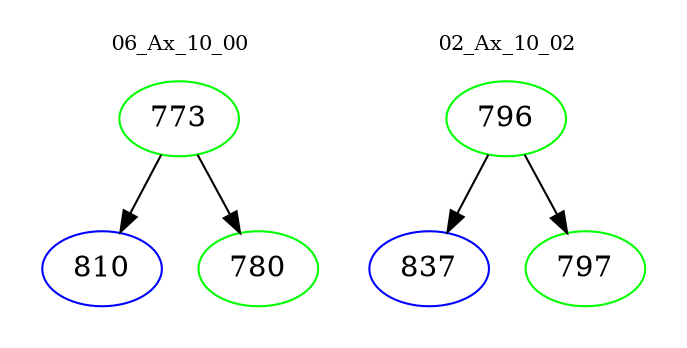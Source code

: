digraph{
subgraph cluster_0 {
color = white
label = "06_Ax_10_00";
fontsize=10;
T0_773 [label="773", color="green"]
T0_773 -> T0_810 [color="black"]
T0_810 [label="810", color="blue"]
T0_773 -> T0_780 [color="black"]
T0_780 [label="780", color="green"]
}
subgraph cluster_1 {
color = white
label = "02_Ax_10_02";
fontsize=10;
T1_796 [label="796", color="green"]
T1_796 -> T1_837 [color="black"]
T1_837 [label="837", color="blue"]
T1_796 -> T1_797 [color="black"]
T1_797 [label="797", color="green"]
}
}

